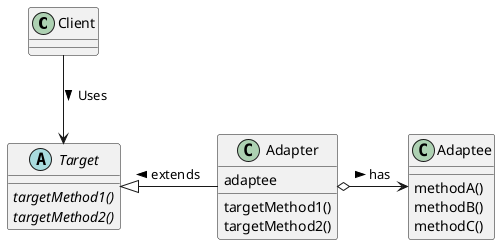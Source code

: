 @startuml Adapter pattern (Generalization)

class Client

abstract Target {
  {abstract} targetMethod1()
  {abstract} targetMethod2()
}

class Adapter {
  adaptee
  targetMethod1()
  targetMethod2()
}

class Adaptee {
  methodA()
  methodB()
  methodC()
}

Client -down-> Target : Uses >

Target <|-right- Adapter : extends <

Adapter o-right-> Adaptee : has >

@enduml
